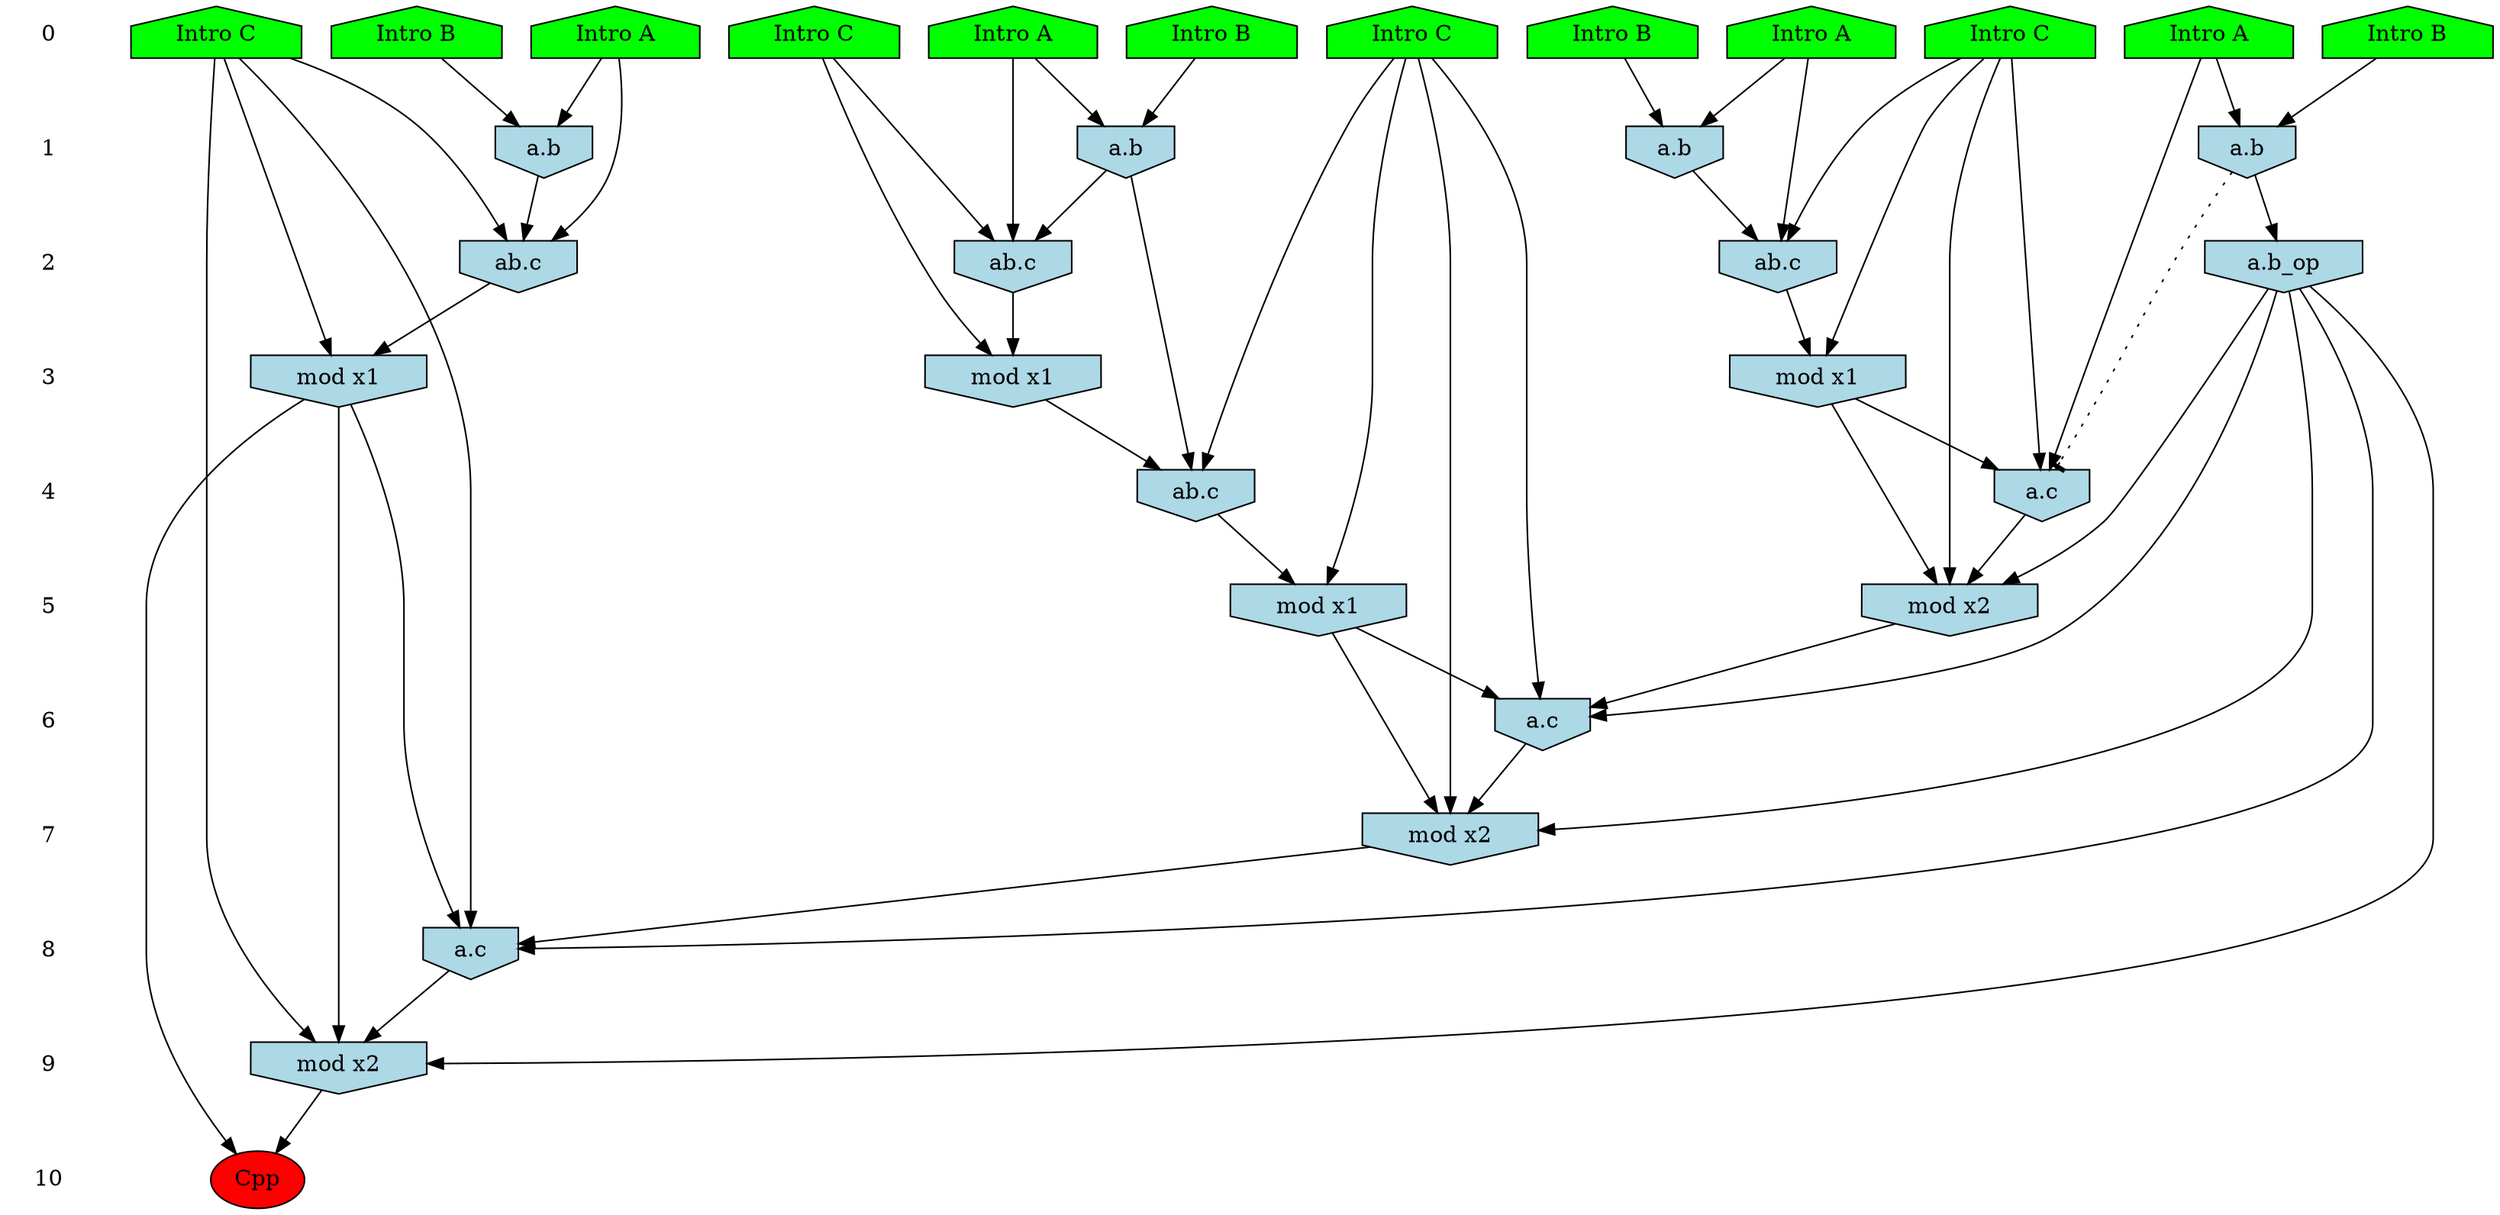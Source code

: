 /* Compression of 1 causal flows obtained in average at 1.895191E+01 t.u */
/* Compressed causal flows were: [3434] */
digraph G{
 ranksep=.5 ; 
{ rank = same ; "0" [shape=plaintext] ; node_1 [label ="Intro A", shape=house, style=filled, fillcolor=green] ;
node_2 [label ="Intro B", shape=house, style=filled, fillcolor=green] ;
node_3 [label ="Intro B", shape=house, style=filled, fillcolor=green] ;
node_4 [label ="Intro B", shape=house, style=filled, fillcolor=green] ;
node_5 [label ="Intro A", shape=house, style=filled, fillcolor=green] ;
node_6 [label ="Intro A", shape=house, style=filled, fillcolor=green] ;
node_7 [label ="Intro B", shape=house, style=filled, fillcolor=green] ;
node_8 [label ="Intro A", shape=house, style=filled, fillcolor=green] ;
node_9 [label ="Intro C", shape=house, style=filled, fillcolor=green] ;
node_10 [label ="Intro C", shape=house, style=filled, fillcolor=green] ;
node_11 [label ="Intro C", shape=house, style=filled, fillcolor=green] ;
node_12 [label ="Intro C", shape=house, style=filled, fillcolor=green] ;
}
{ rank = same ; "1" [shape=plaintext] ; node_13 [label="a.b", shape=invhouse, style=filled, fillcolor = lightblue] ;
node_16 [label="a.b", shape=invhouse, style=filled, fillcolor = lightblue] ;
node_18 [label="a.b", shape=invhouse, style=filled, fillcolor = lightblue] ;
node_25 [label="a.b", shape=invhouse, style=filled, fillcolor = lightblue] ;
}
{ rank = same ; "2" [shape=plaintext] ; node_14 [label="ab.c", shape=invhouse, style=filled, fillcolor = lightblue] ;
node_17 [label="ab.c", shape=invhouse, style=filled, fillcolor = lightblue] ;
node_19 [label="ab.c", shape=invhouse, style=filled, fillcolor = lightblue] ;
node_26 [label="a.b_op", shape=invhouse, style=filled, fillcolor = lightblue] ;
}
{ rank = same ; "3" [shape=plaintext] ; node_15 [label="mod x1", shape=invhouse, style=filled, fillcolor = lightblue] ;
node_20 [label="mod x1", shape=invhouse, style=filled, fillcolor = lightblue] ;
node_21 [label="mod x1", shape=invhouse, style=filled, fillcolor = lightblue] ;
}
{ rank = same ; "4" [shape=plaintext] ; node_22 [label="ab.c", shape=invhouse, style=filled, fillcolor = lightblue] ;
node_23 [label="a.c", shape=invhouse, style=filled, fillcolor = lightblue] ;
}
{ rank = same ; "5" [shape=plaintext] ; node_24 [label="mod x1", shape=invhouse, style=filled, fillcolor = lightblue] ;
node_27 [label="mod x2", shape=invhouse, style=filled, fillcolor = lightblue] ;
}
{ rank = same ; "6" [shape=plaintext] ; node_28 [label="a.c", shape=invhouse, style=filled, fillcolor = lightblue] ;
}
{ rank = same ; "7" [shape=plaintext] ; node_29 [label="mod x2", shape=invhouse, style=filled, fillcolor = lightblue] ;
}
{ rank = same ; "8" [shape=plaintext] ; node_30 [label="a.c", shape=invhouse, style=filled, fillcolor = lightblue] ;
}
{ rank = same ; "9" [shape=plaintext] ; node_31 [label="mod x2", shape=invhouse, style=filled, fillcolor = lightblue] ;
}
{ rank = same ; "10" [shape=plaintext] ; node_32 [label ="Cpp", style=filled, fillcolor=red] ;
}
"0" -> "1" [style="invis"]; 
"1" -> "2" [style="invis"]; 
"2" -> "3" [style="invis"]; 
"3" -> "4" [style="invis"]; 
"4" -> "5" [style="invis"]; 
"5" -> "6" [style="invis"]; 
"6" -> "7" [style="invis"]; 
"7" -> "8" [style="invis"]; 
"8" -> "9" [style="invis"]; 
"9" -> "10" [style="invis"]; 
node_7 -> node_13
node_8 -> node_13
node_8 -> node_14
node_11 -> node_14
node_13 -> node_14
node_11 -> node_15
node_14 -> node_15
node_2 -> node_16
node_6 -> node_16
node_6 -> node_17
node_9 -> node_17
node_16 -> node_17
node_4 -> node_18
node_5 -> node_18
node_5 -> node_19
node_10 -> node_19
node_18 -> node_19
node_10 -> node_20
node_19 -> node_20
node_9 -> node_21
node_17 -> node_21
node_12 -> node_22
node_18 -> node_22
node_20 -> node_22
node_1 -> node_23
node_11 -> node_23
node_15 -> node_23
node_12 -> node_24
node_22 -> node_24
node_1 -> node_25
node_3 -> node_25
node_25 -> node_26
node_11 -> node_27
node_15 -> node_27
node_23 -> node_27
node_26 -> node_27
node_12 -> node_28
node_24 -> node_28
node_26 -> node_28
node_27 -> node_28
node_12 -> node_29
node_24 -> node_29
node_26 -> node_29
node_28 -> node_29
node_9 -> node_30
node_21 -> node_30
node_26 -> node_30
node_29 -> node_30
node_9 -> node_31
node_21 -> node_31
node_26 -> node_31
node_30 -> node_31
node_21 -> node_32
node_31 -> node_32
node_25 -> node_23 [style=dotted, arrowhead = tee] 
}
/*
 Dot generation time: 0.000921
*/